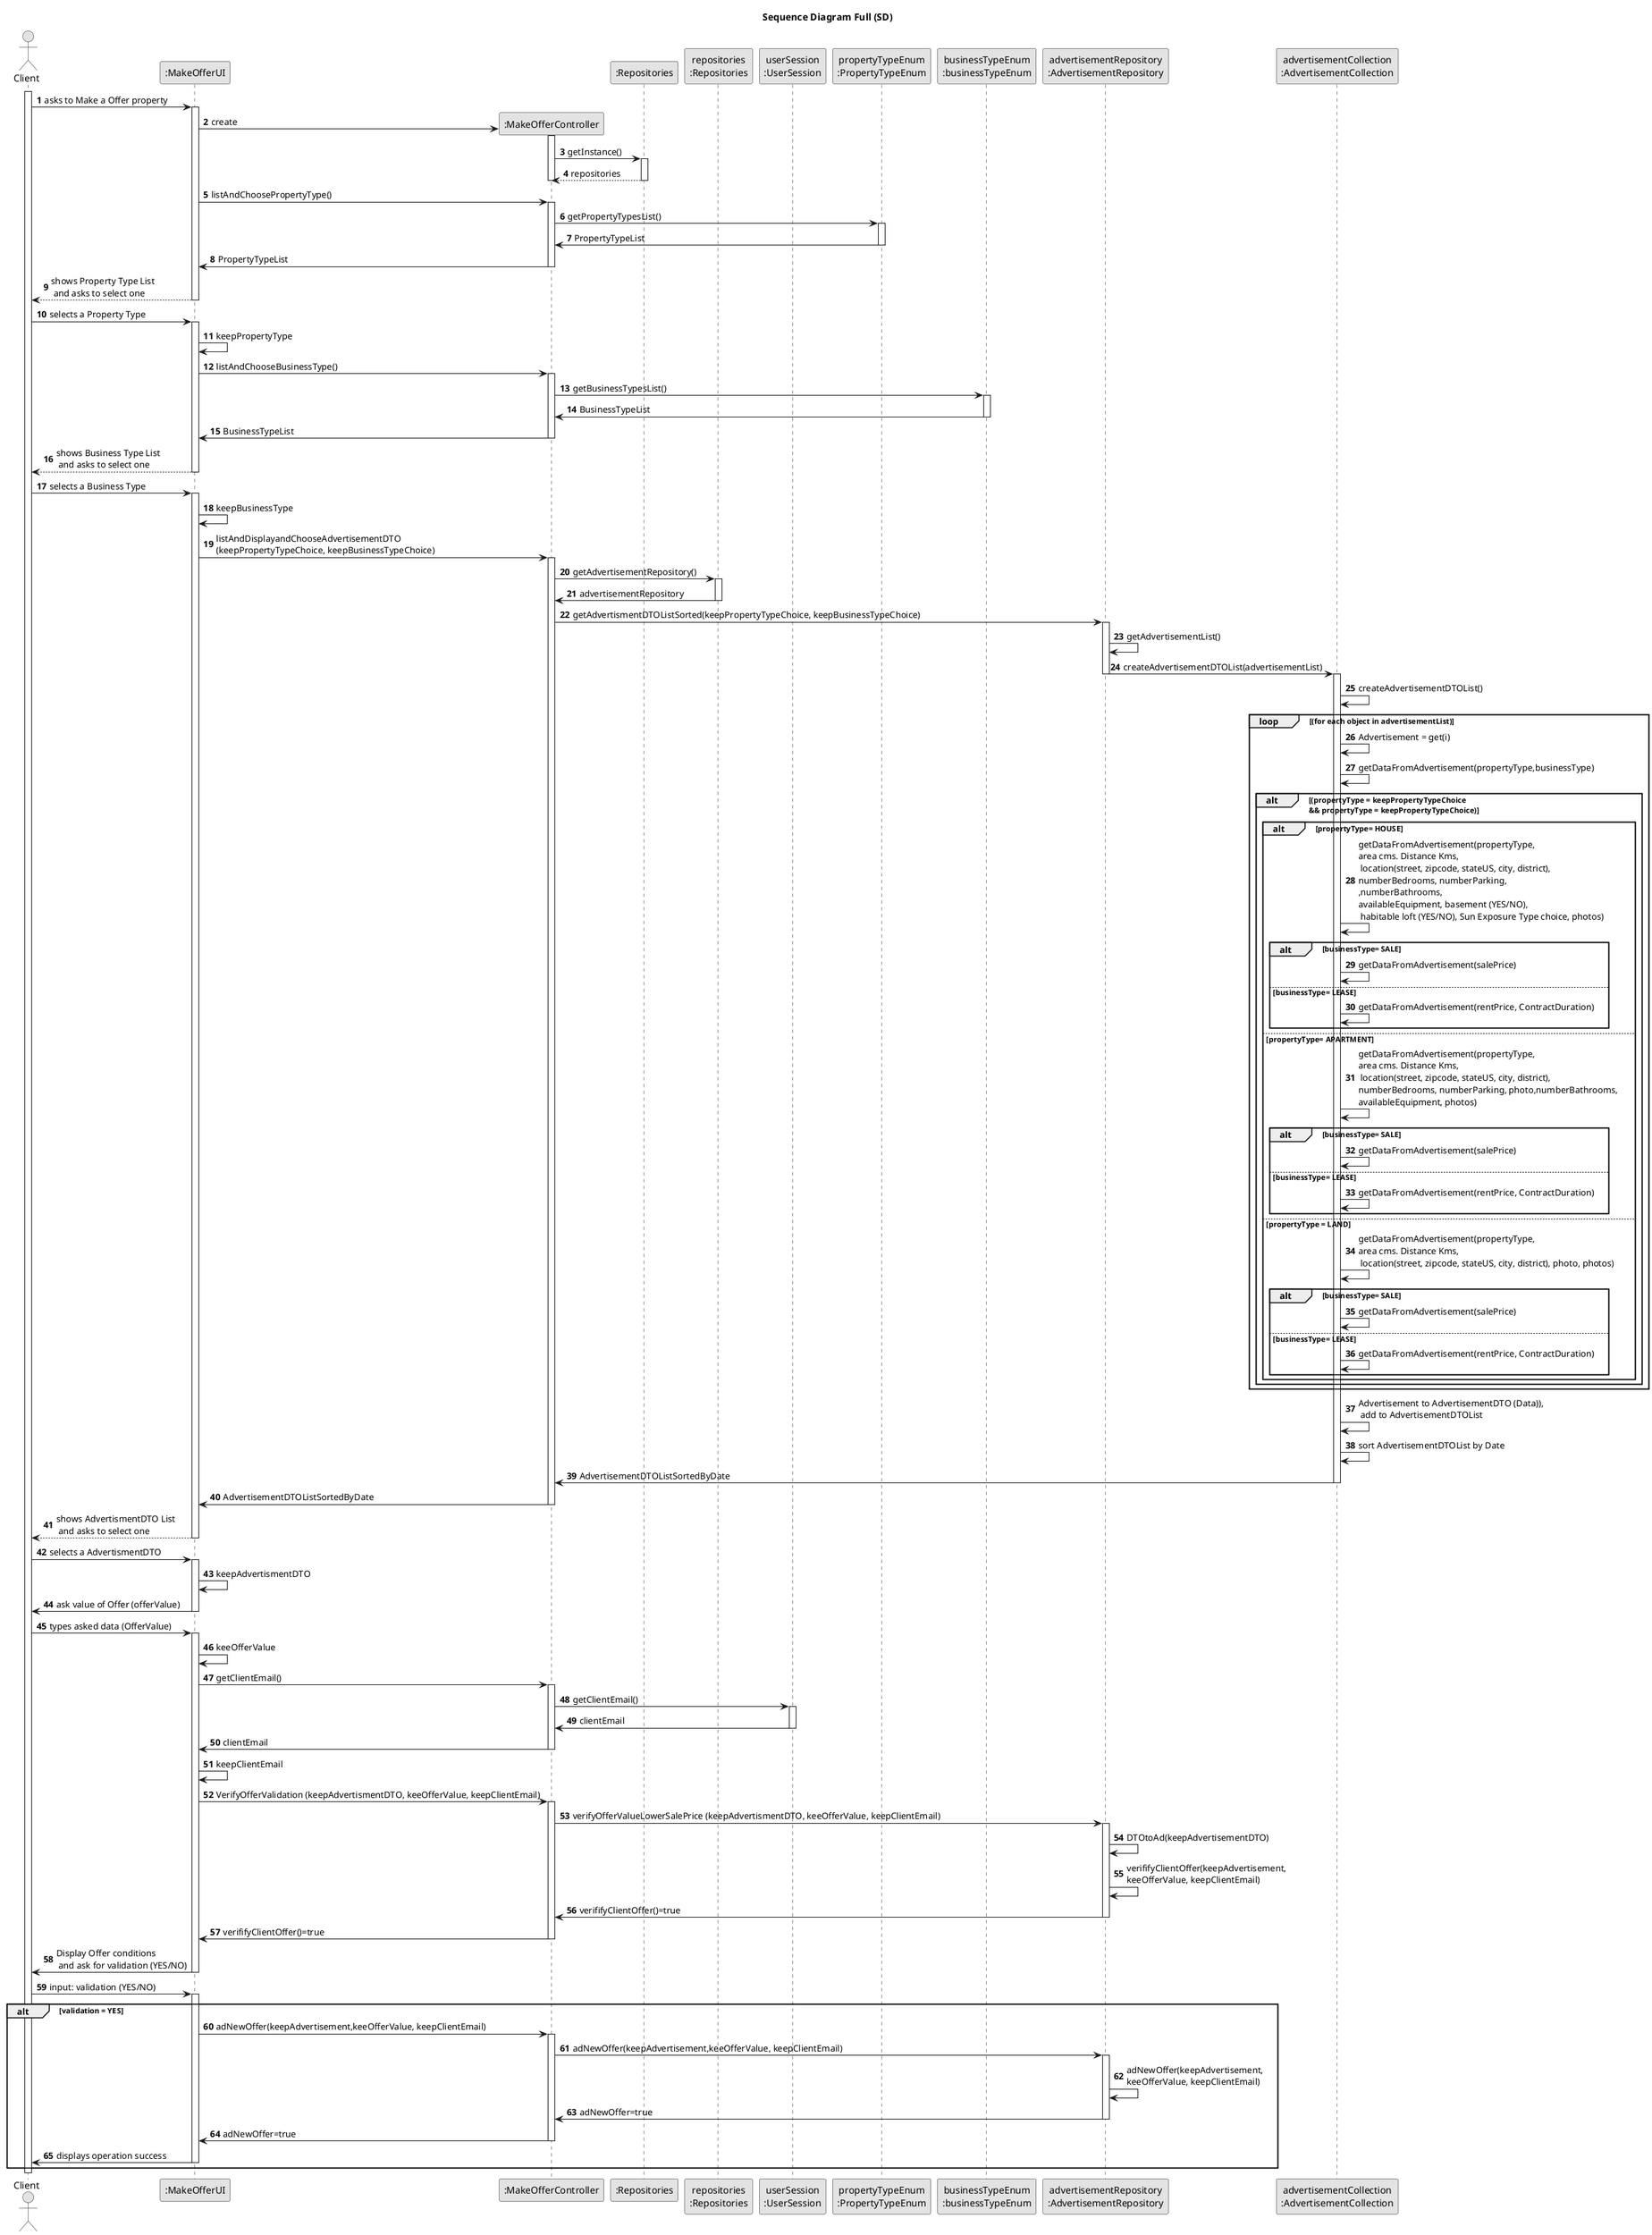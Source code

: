 @startuml
skinparam monochrome true
skinparam packageStyle rectangle
skinparam shadowing false

title Sequence Diagram Full (SD)
autonumber

'Client place an order to purchase the property.

'hide footbox
actor "Client" as User
participant ":MakeOfferUI" as UI
participant ":MakeOfferController" as CTRL

participant ":Repositories" as RepositorySingleton
participant "repositories\n:Repositories" as repositories
participant "userSession\n:UserSession" as userSession

participant "propertyTypeEnum\n:PropertyTypeEnum" as propertyTypeEnum
participant "businessTypeEnum\n:businessTypeEnum" as businessTypeEnum

participant "advertisementRepository\n:AdvertisementRepository" as advertisementRepository
participant "advertisementCollection\n:AdvertisementCollection" as advertisementCollection

activate User

    User -> UI : asks to Make a Offer property
        activate UI

        UI -> CTRL** : create
        activate CTRL

            CTRL -> RepositorySingleton : getInstance()
            activate RepositorySingleton

                RepositorySingleton --> CTRL: repositories
                deactivate RepositorySingleton

            deactivate CTRL

        UI -> CTRL :listAndChoosePropertyType()
                activate CTRL

            CTRL -> propertyTypeEnum: getPropertyTypesList()
                activate propertyTypeEnum

                propertyTypeEnum -> CTRL: PropertyTypeList
                deactivate propertyTypeEnum

            CTRL -> UI : PropertyTypeList
                deactivate CTRL

        UI --> User : shows Property Type List \n and asks to select one
        deactivate UI

    User -> UI : selects a Property Type
            activate UI

        UI  ->  UI: keepPropertyType

        UI -> CTRL :listAndChooseBusinessType()
                activate CTRL

            CTRL -> businessTypeEnum: getBusinessTypesList()
                activate businessTypeEnum

                businessTypeEnum -> CTRL: BusinessTypeList
                deactivate businessTypeEnum

            CTRL -> UI : BusinessTypeList
                deactivate CTRL

        UI --> User : shows Business Type List \n and asks to select one
        deactivate UI

    User -> UI : selects a Business Type
            activate UI

        UI  ->  UI: keepBusinessType

        UI -> CTRL : listAndDisplayandChooseAdvertisementDTO\n(keepPropertyTypeChoice, keepBusinessTypeChoice)
            activate CTRL

            CTRL -> repositories : getAdvertisementRepository()
            activate repositories

            repositories -> CTRL: advertisementRepository
            deactivate repositories


            CTRL -> advertisementRepository : getAdvertismentDTOListSorted(keepPropertyTypeChoice, keepBusinessTypeChoice)
            activate advertisementRepository

                advertisementRepository -> advertisementRepository : getAdvertisementList()

                advertisementRepository -> advertisementCollection : createAdvertisementDTOList(advertisementList)
                deactivate advertisementRepository
                activate advertisementCollection

                advertisementCollection -> advertisementCollection : createAdvertisementDTOList()


loop (for each object in advertisementList)

                advertisementCollection -> advertisementCollection: Advertisement = get(i)
                advertisementCollection -> advertisementCollection: getDataFromAdvertisement(propertyType,businessType)

    alt (propertyType = keepPropertyTypeChoice \n&& propertyType = keepPropertyTypeChoice)
        alt propertyType= HOUSE

                advertisementCollection -> advertisementCollection: getDataFromAdvertisement(propertyType, \narea cms. Distance Kms,\n location(street, zipcode, stateUS, city, district), \nnumberBedrooms, numberParking, \n,numberBathrooms, \navailableEquipment, basement (YES/NO),\n habitable loft (YES/NO), Sun Exposure Type choice, photos)

            alt businessType= SALE

                advertisementCollection -> advertisementCollection: getDataFromAdvertisement(salePrice)

            else businessType= LEASE

                advertisementCollection -> advertisementCollection: getDataFromAdvertisement(rentPrice, ContractDuration)

            end

        else propertyType= APARTMENT

                advertisementCollection -> advertisementCollection: getDataFromAdvertisement(propertyType, \narea cms. Distance Kms,\n location(street, zipcode, stateUS, city, district), \nnumberBedrooms, numberParking, photo,numberBathrooms, \navailableEquipment, photos)

            alt businessType= SALE

                advertisementCollection -> advertisementCollection: getDataFromAdvertisement(salePrice)

            else businessType= LEASE

                advertisementCollection -> advertisementCollection: getDataFromAdvertisement(rentPrice, ContractDuration)

            end

        else propertyType = LAND

                advertisementCollection -> advertisementCollection: getDataFromAdvertisement(propertyType, \narea cms. Distance Kms,\n location(street, zipcode, stateUS, city, district), photo, photos)

            alt businessType= SALE

                advertisementCollection -> advertisementCollection: getDataFromAdvertisement(salePrice)

            else businessType= LEASE

                advertisementCollection -> advertisementCollection: getDataFromAdvertisement(rentPrice, ContractDuration)

            end

        end

    end
end
                advertisementCollection -> advertisementCollection : Advertisement to AdvertisementDTO (Data)),\n add to AdvertisementDTOList

                advertisementCollection -> advertisementCollection : sort AdvertisementDTOList by Date

                advertisementCollection -> CTRL : AdvertisementDTOListSortedByDate
                deactivate advertisementCollection

            CTRL -> UI : AdvertisementDTOListSortedByDate
            deactivate CTRL

        UI --> User : shows AdvertismentDTO List \n and asks to select one
        deactivate UI

    User -> UI : selects a AdvertismentDTO
            activate UI

        UI  ->  UI: keepAdvertismentDTO

        UI -> User : ask value of Offer (offerValue)
        deactivate UI

    User -> UI : types asked data (OfferValue)
        activate UI

        UI -> UI: keeOfferValue

        UI -> CTRL: getClientEmail()
            activate CTRL

            CTRL -> userSession : getClientEmail()
            activate userSession

            userSession -> CTRL: clientEmail
            deactivate userSession

            CTRL -> UI: clientEmail
            deactivate CTRL

        UI -> UI: keepClientEmail

        UI -> CTRL: VerifyOfferValidation (keepAdvertismentDTO, keeOfferValue, keepClientEmail)
            activate CTRL

            CTRL -> advertisementRepository : verifyOfferValueLowerSalePrice (keepAdvertismentDTO, keeOfferValue, keepClientEmail)
            activate advertisementRepository

            advertisementRepository -> advertisementRepository: DTOtoAd(keepAdvertisementDTO)

            advertisementRepository -> advertisementRepository: verififyClientOffer(keepAdvertisement,\nkeeOfferValue, keepClientEmail)

            advertisementRepository -> CTRL : verififyClientOffer()=true
            deactivate advertisementRepository

            CTRL -> UI:verififyClientOffer()=true
            deactivate CTRL

        UI -> User: Display Offer conditions\n and ask for validation (YES/NO)
           deactivate UI

    User -> UI: input: validation (YES/NO)
        activate UI

alt validation = YES

        UI -> CTRL : adNewOffer(keepAdvertisement,keeOfferValue, keepClientEmail)
        activate CTRL

        CTRL -> advertisementRepository:  adNewOffer(keepAdvertisement,keeOfferValue, keepClientEmail)
        activate advertisementRepository

        advertisementRepository -> advertisementRepository: adNewOffer(keepAdvertisement,\nkeeOfferValue, keepClientEmail)


        advertisementRepository -> CTRL: adNewOffer=true
        deactivate advertisementRepository

        CTRL -> UI: adNewOffer=true
        deactivate CTRL

        UI -> User : displays operation success
        deactivate UI
end

deactivate User

@enduml